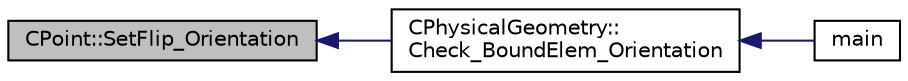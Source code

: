 digraph "CPoint::SetFlip_Orientation"
{
  edge [fontname="Helvetica",fontsize="10",labelfontname="Helvetica",labelfontsize="10"];
  node [fontname="Helvetica",fontsize="10",shape=record];
  rankdir="LR";
  Node2145 [label="CPoint::SetFlip_Orientation",height=0.2,width=0.4,color="black", fillcolor="grey75", style="filled", fontcolor="black"];
  Node2145 -> Node2146 [dir="back",color="midnightblue",fontsize="10",style="solid",fontname="Helvetica"];
  Node2146 [label="CPhysicalGeometry::\lCheck_BoundElem_Orientation",height=0.2,width=0.4,color="black", fillcolor="white", style="filled",URL="$class_c_physical_geometry.html#a5cdbe4cec247c2d916a0060a5b58a980",tooltip="Check the volume element orientation. "];
  Node2146 -> Node2147 [dir="back",color="midnightblue",fontsize="10",style="solid",fontname="Helvetica"];
  Node2147 [label="main",height=0.2,width=0.4,color="black", fillcolor="white", style="filled",URL="$_s_u2___m_s_h_8cpp.html#a0ddf1224851353fc92bfbff6f499fa97"];
}
